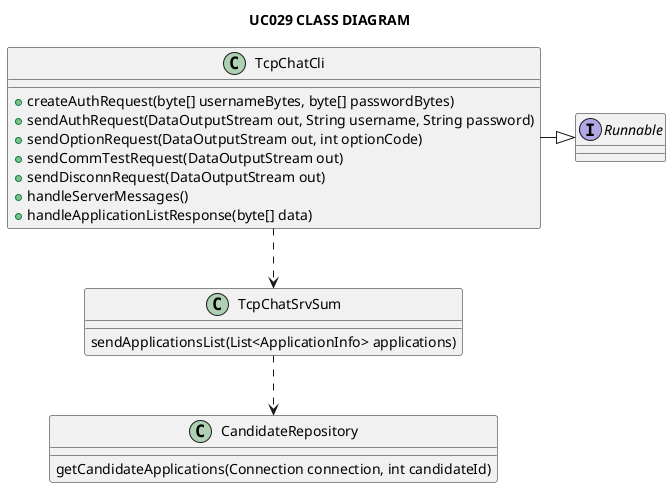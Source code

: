 @startuml

title UC029 CLASS DIAGRAM

interface Runnable {

}

class TcpChatCli {
+createAuthRequest(byte[] usernameBytes, byte[] passwordBytes)
+sendAuthRequest(DataOutputStream out, String username, String password)
+sendOptionRequest(DataOutputStream out, int optionCode)
+sendCommTestRequest(DataOutputStream out)
+sendDisconnRequest(DataOutputStream out)
+handleServerMessages()
+handleApplicationListResponse(byte[] data)

}

class TcpChatSrvSum{
sendApplicationsList(List<ApplicationInfo> applications)

}

class CandidateRepository{
getCandidateApplications(Connection connection, int candidateId)

}

TcpChatCli ..> TcpChatSrvSum
TcpChatSrvSum ..> CandidateRepository


TcpChatCli -|> Runnable

@enduml